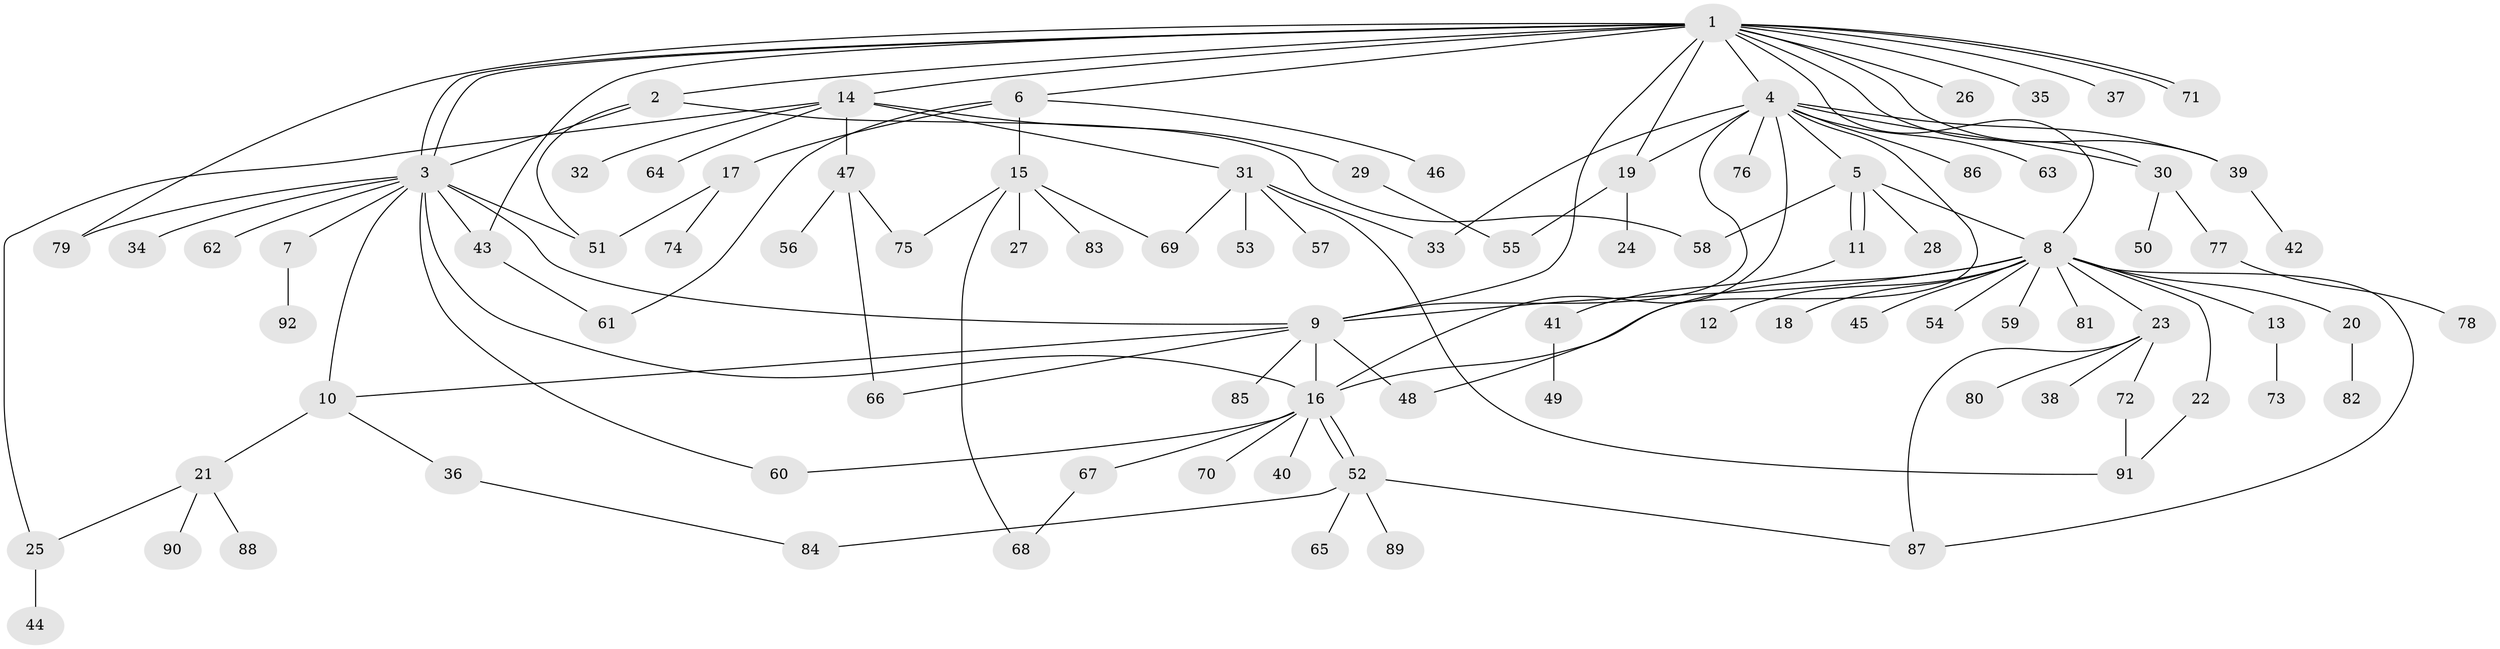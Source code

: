 // Generated by graph-tools (version 1.1) at 2025/49/03/09/25 03:49:50]
// undirected, 92 vertices, 127 edges
graph export_dot {
graph [start="1"]
  node [color=gray90,style=filled];
  1;
  2;
  3;
  4;
  5;
  6;
  7;
  8;
  9;
  10;
  11;
  12;
  13;
  14;
  15;
  16;
  17;
  18;
  19;
  20;
  21;
  22;
  23;
  24;
  25;
  26;
  27;
  28;
  29;
  30;
  31;
  32;
  33;
  34;
  35;
  36;
  37;
  38;
  39;
  40;
  41;
  42;
  43;
  44;
  45;
  46;
  47;
  48;
  49;
  50;
  51;
  52;
  53;
  54;
  55;
  56;
  57;
  58;
  59;
  60;
  61;
  62;
  63;
  64;
  65;
  66;
  67;
  68;
  69;
  70;
  71;
  72;
  73;
  74;
  75;
  76;
  77;
  78;
  79;
  80;
  81;
  82;
  83;
  84;
  85;
  86;
  87;
  88;
  89;
  90;
  91;
  92;
  1 -- 2;
  1 -- 3;
  1 -- 3;
  1 -- 4;
  1 -- 6;
  1 -- 8;
  1 -- 9;
  1 -- 14;
  1 -- 19;
  1 -- 26;
  1 -- 30;
  1 -- 35;
  1 -- 37;
  1 -- 39;
  1 -- 43;
  1 -- 71;
  1 -- 71;
  1 -- 79;
  2 -- 3;
  2 -- 51;
  2 -- 58;
  3 -- 7;
  3 -- 9;
  3 -- 10;
  3 -- 16;
  3 -- 34;
  3 -- 43;
  3 -- 51;
  3 -- 60;
  3 -- 62;
  3 -- 79;
  4 -- 5;
  4 -- 9;
  4 -- 16;
  4 -- 19;
  4 -- 30;
  4 -- 33;
  4 -- 39;
  4 -- 48;
  4 -- 63;
  4 -- 76;
  4 -- 86;
  5 -- 8;
  5 -- 11;
  5 -- 11;
  5 -- 28;
  5 -- 58;
  6 -- 15;
  6 -- 17;
  6 -- 46;
  6 -- 61;
  7 -- 92;
  8 -- 9;
  8 -- 12;
  8 -- 13;
  8 -- 16;
  8 -- 18;
  8 -- 20;
  8 -- 22;
  8 -- 23;
  8 -- 45;
  8 -- 54;
  8 -- 59;
  8 -- 81;
  8 -- 87;
  9 -- 10;
  9 -- 16;
  9 -- 48;
  9 -- 66;
  9 -- 85;
  10 -- 21;
  10 -- 36;
  11 -- 41;
  13 -- 73;
  14 -- 25;
  14 -- 29;
  14 -- 31;
  14 -- 32;
  14 -- 47;
  14 -- 64;
  15 -- 27;
  15 -- 68;
  15 -- 69;
  15 -- 75;
  15 -- 83;
  16 -- 40;
  16 -- 52;
  16 -- 52;
  16 -- 60;
  16 -- 67;
  16 -- 70;
  17 -- 51;
  17 -- 74;
  19 -- 24;
  19 -- 55;
  20 -- 82;
  21 -- 25;
  21 -- 88;
  21 -- 90;
  22 -- 91;
  23 -- 38;
  23 -- 72;
  23 -- 80;
  23 -- 87;
  25 -- 44;
  29 -- 55;
  30 -- 50;
  30 -- 77;
  31 -- 33;
  31 -- 53;
  31 -- 57;
  31 -- 69;
  31 -- 91;
  36 -- 84;
  39 -- 42;
  41 -- 49;
  43 -- 61;
  47 -- 56;
  47 -- 66;
  47 -- 75;
  52 -- 65;
  52 -- 84;
  52 -- 87;
  52 -- 89;
  67 -- 68;
  72 -- 91;
  77 -- 78;
}
